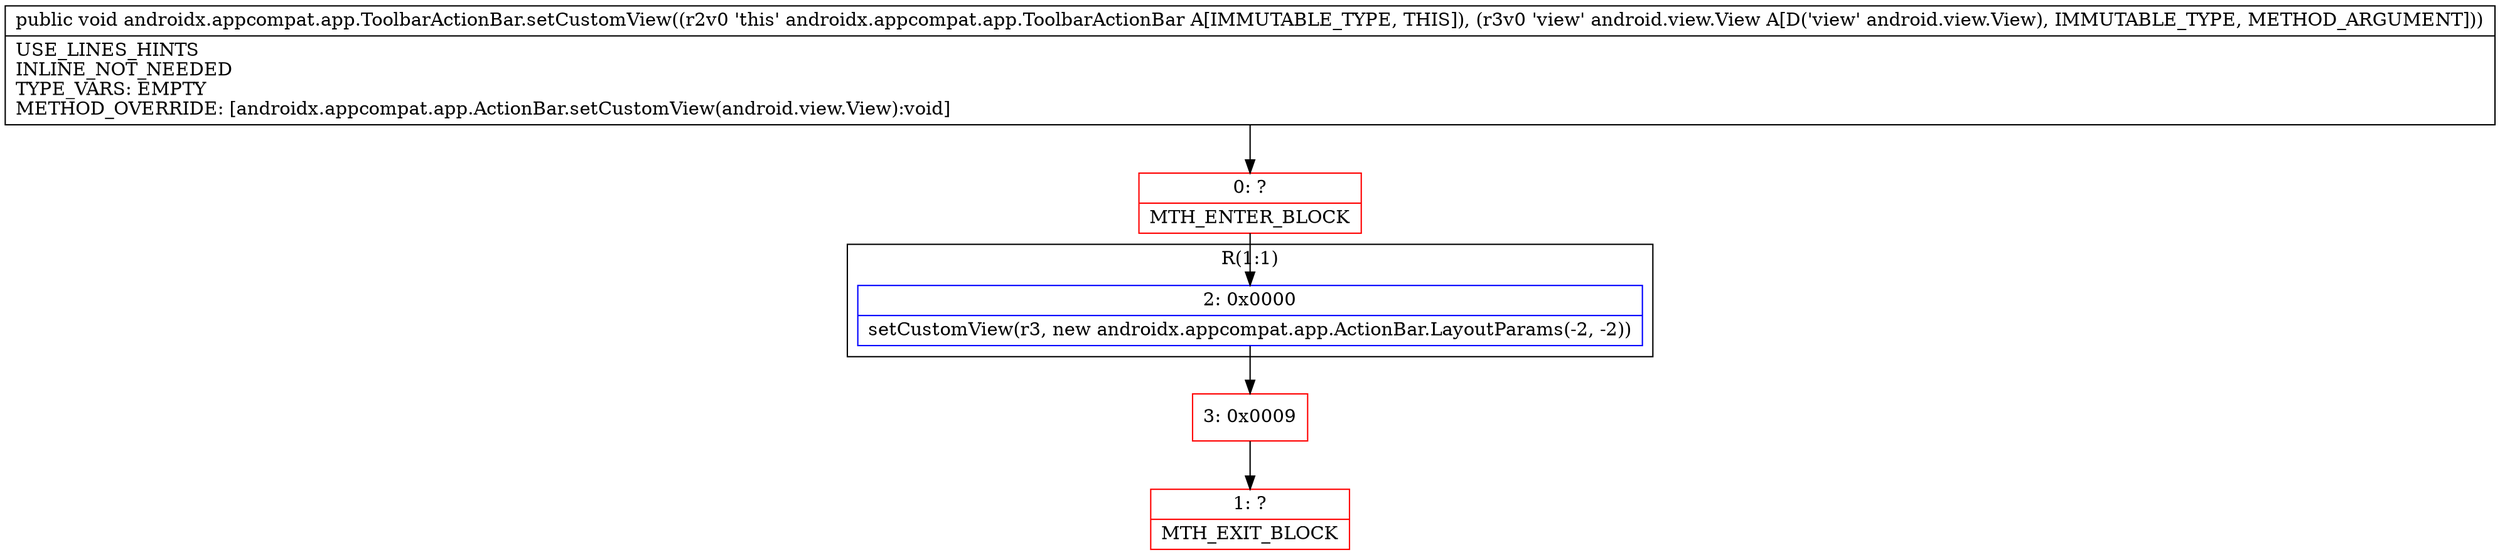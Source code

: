 digraph "CFG forandroidx.appcompat.app.ToolbarActionBar.setCustomView(Landroid\/view\/View;)V" {
subgraph cluster_Region_673222585 {
label = "R(1:1)";
node [shape=record,color=blue];
Node_2 [shape=record,label="{2\:\ 0x0000|setCustomView(r3, new androidx.appcompat.app.ActionBar.LayoutParams(\-2, \-2))\l}"];
}
Node_0 [shape=record,color=red,label="{0\:\ ?|MTH_ENTER_BLOCK\l}"];
Node_3 [shape=record,color=red,label="{3\:\ 0x0009}"];
Node_1 [shape=record,color=red,label="{1\:\ ?|MTH_EXIT_BLOCK\l}"];
MethodNode[shape=record,label="{public void androidx.appcompat.app.ToolbarActionBar.setCustomView((r2v0 'this' androidx.appcompat.app.ToolbarActionBar A[IMMUTABLE_TYPE, THIS]), (r3v0 'view' android.view.View A[D('view' android.view.View), IMMUTABLE_TYPE, METHOD_ARGUMENT]))  | USE_LINES_HINTS\lINLINE_NOT_NEEDED\lTYPE_VARS: EMPTY\lMETHOD_OVERRIDE: [androidx.appcompat.app.ActionBar.setCustomView(android.view.View):void]\l}"];
MethodNode -> Node_0;Node_2 -> Node_3;
Node_0 -> Node_2;
Node_3 -> Node_1;
}

